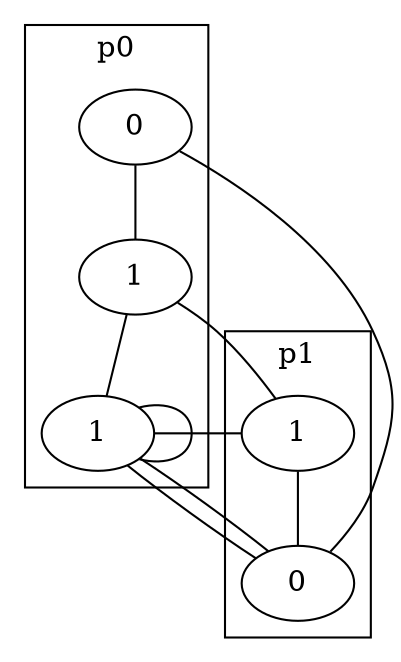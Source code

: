 graph g {
  subgraph cluster_0 {
    label="p0";
    n0[label="0"];
    n1[label="1"];
    n2[label="1"];
  }

  n0 -- n2;
  n1 -- n1;
  n1 -- n3;
  n1 -- n4;
  n2 -- n1;
  n2 -- n3;

  subgraph cluster_1 {
    label="p1";
    n3[label="1"];
    n4[label="0"];
  }

  n3 -- n4;
  n4 -- n0;
  n4 -- n1;
}
